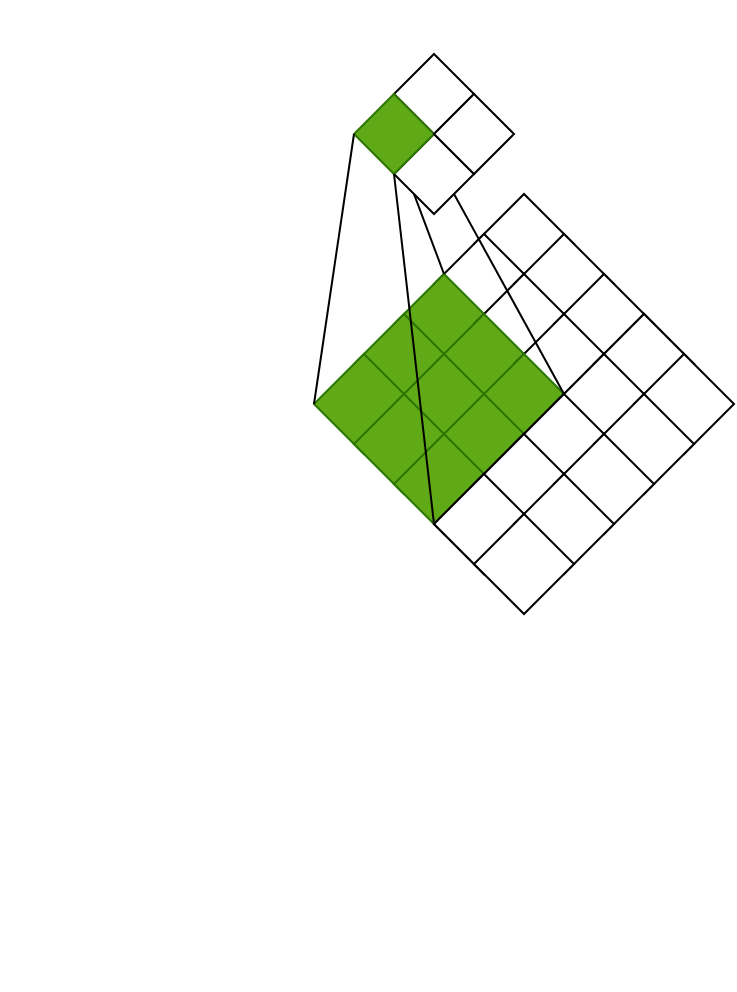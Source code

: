 <mxfile version="14.1.8" type="github">
  <diagram id="pWRSaCMweluWEHG15Mob" name="第 1 页">
    <mxGraphModel dx="1492" dy="317" grid="1" gridSize="10" guides="1" tooltips="1" connect="1" arrows="1" fold="1" page="1" pageScale="1" pageWidth="827" pageHeight="1169" background="none" math="0" shadow="0">
      <root>
        <mxCell id="0" />
        <mxCell id="1" parent="0" />
        <mxCell id="ipf5p0z7watSqCB14Waq-57" style="edgeStyle=orthogonalEdgeStyle;rounded=1;orthogonalLoop=1;jettySize=auto;html=1;exitX=0.5;exitY=1;exitDx=0;exitDy=0;entryX=0.628;entryY=1.007;entryDx=0;entryDy=0;entryPerimeter=0;strokeColor=none;" parent="1" edge="1">
          <mxGeometry relative="1" as="geometry">
            <mxPoint x="90" y="500" as="sourcePoint" />
            <mxPoint x="91.4" y="80.14" as="targetPoint" />
            <Array as="points">
              <mxPoint x="-10" y="20" />
            </Array>
          </mxGeometry>
        </mxCell>
        <mxCell id="MHLeArbjAZv4dwWYcliC-82" value="" style="group" vertex="1" connectable="0" parent="1">
          <mxGeometry x="140" y="110" width="210" height="210" as="geometry" />
        </mxCell>
        <mxCell id="MHLeArbjAZv4dwWYcliC-75" value="" style="rhombus;whiteSpace=wrap;html=1;direction=south;" vertex="1" parent="MHLeArbjAZv4dwWYcliC-82">
          <mxGeometry x="80" width="50" height="50" as="geometry" />
        </mxCell>
        <mxCell id="MHLeArbjAZv4dwWYcliC-76" value="" style="rhombus;whiteSpace=wrap;html=1;" vertex="1" parent="MHLeArbjAZv4dwWYcliC-82">
          <mxGeometry x="60" y="20" width="50" height="50" as="geometry" />
        </mxCell>
        <mxCell id="MHLeArbjAZv4dwWYcliC-78" value="" style="rhombus;whiteSpace=wrap;html=1;fillColor=#60a917;strokeColor=#2D7600;fontColor=#ffffff;" vertex="1" parent="MHLeArbjAZv4dwWYcliC-82">
          <mxGeometry x="40" y="40" width="50" height="50" as="geometry" />
        </mxCell>
        <mxCell id="MHLeArbjAZv4dwWYcliC-79" value="" style="rhombus;whiteSpace=wrap;html=1;fillColor=#60a917;strokeColor=#2D7600;fontColor=#ffffff;" vertex="1" parent="MHLeArbjAZv4dwWYcliC-82">
          <mxGeometry x="20" y="60" width="50" height="50" as="geometry" />
        </mxCell>
        <mxCell id="MHLeArbjAZv4dwWYcliC-80" value="" style="rhombus;whiteSpace=wrap;html=1;fillColor=#60a917;strokeColor=#2D7600;fontColor=#ffffff;" vertex="1" parent="MHLeArbjAZv4dwWYcliC-82">
          <mxGeometry y="80" width="50" height="50" as="geometry" />
        </mxCell>
        <mxCell id="MHLeArbjAZv4dwWYcliC-87" value="" style="rhombus;whiteSpace=wrap;html=1;" vertex="1" parent="MHLeArbjAZv4dwWYcliC-82">
          <mxGeometry x="100" y="20" width="50" height="50" as="geometry" />
        </mxCell>
        <mxCell id="MHLeArbjAZv4dwWYcliC-88" value="" style="rhombus;whiteSpace=wrap;html=1;" vertex="1" parent="MHLeArbjAZv4dwWYcliC-82">
          <mxGeometry x="80" y="40" width="50" height="50" as="geometry" />
        </mxCell>
        <mxCell id="MHLeArbjAZv4dwWYcliC-89" value="" style="rhombus;whiteSpace=wrap;html=1;fillColor=#60a917;strokeColor=#2D7600;fontColor=#ffffff;" vertex="1" parent="MHLeArbjAZv4dwWYcliC-82">
          <mxGeometry x="60" y="60" width="50" height="50" as="geometry" />
        </mxCell>
        <mxCell id="MHLeArbjAZv4dwWYcliC-90" value="" style="rhombus;whiteSpace=wrap;html=1;fillColor=#60a917;strokeColor=#2D7600;fontColor=#ffffff;" vertex="1" parent="MHLeArbjAZv4dwWYcliC-82">
          <mxGeometry x="40" y="80" width="50" height="50" as="geometry" />
        </mxCell>
        <mxCell id="MHLeArbjAZv4dwWYcliC-91" value="" style="rhombus;whiteSpace=wrap;html=1;fillColor=#60a917;strokeColor=#2D7600;fontColor=#ffffff;" vertex="1" parent="MHLeArbjAZv4dwWYcliC-82">
          <mxGeometry x="20" y="100" width="50" height="50" as="geometry" />
        </mxCell>
        <mxCell id="MHLeArbjAZv4dwWYcliC-92" value="" style="group" vertex="1" connectable="0" parent="MHLeArbjAZv4dwWYcliC-82">
          <mxGeometry x="40" y="40" width="170" height="170" as="geometry" />
        </mxCell>
        <mxCell id="MHLeArbjAZv4dwWYcliC-93" value="" style="rhombus;whiteSpace=wrap;html=1;direction=south;" vertex="1" parent="MHLeArbjAZv4dwWYcliC-92">
          <mxGeometry x="80" width="50" height="50" as="geometry" />
        </mxCell>
        <mxCell id="MHLeArbjAZv4dwWYcliC-94" value="" style="rhombus;whiteSpace=wrap;html=1;" vertex="1" parent="MHLeArbjAZv4dwWYcliC-92">
          <mxGeometry x="60" y="20" width="50" height="50" as="geometry" />
        </mxCell>
        <mxCell id="MHLeArbjAZv4dwWYcliC-95" value="" style="rhombus;whiteSpace=wrap;html=1;fillColor=#60a917;strokeColor=#2D7600;fontColor=#ffffff;" vertex="1" parent="MHLeArbjAZv4dwWYcliC-92">
          <mxGeometry x="40" y="40" width="50" height="50" as="geometry" />
        </mxCell>
        <mxCell id="MHLeArbjAZv4dwWYcliC-96" value="" style="rhombus;whiteSpace=wrap;html=1;fillColor=#60a917;strokeColor=#2D7600;fontColor=#ffffff;" vertex="1" parent="MHLeArbjAZv4dwWYcliC-92">
          <mxGeometry x="20" y="60" width="50" height="50" as="geometry" />
        </mxCell>
        <mxCell id="MHLeArbjAZv4dwWYcliC-97" value="" style="rhombus;whiteSpace=wrap;html=1;fillColor=#60a917;strokeColor=#2D7600;fontColor=#ffffff;" vertex="1" parent="MHLeArbjAZv4dwWYcliC-92">
          <mxGeometry y="80" width="50" height="50" as="geometry" />
        </mxCell>
        <mxCell id="MHLeArbjAZv4dwWYcliC-98" value="" style="rhombus;whiteSpace=wrap;html=1;" vertex="1" parent="MHLeArbjAZv4dwWYcliC-92">
          <mxGeometry x="100" y="20" width="50" height="50" as="geometry" />
        </mxCell>
        <mxCell id="MHLeArbjAZv4dwWYcliC-99" value="" style="rhombus;whiteSpace=wrap;html=1;" vertex="1" parent="MHLeArbjAZv4dwWYcliC-92">
          <mxGeometry x="80" y="40" width="50" height="50" as="geometry" />
        </mxCell>
        <mxCell id="MHLeArbjAZv4dwWYcliC-100" value="" style="rhombus;whiteSpace=wrap;html=1;" vertex="1" parent="MHLeArbjAZv4dwWYcliC-92">
          <mxGeometry x="60" y="60" width="50" height="50" as="geometry" />
        </mxCell>
        <mxCell id="MHLeArbjAZv4dwWYcliC-101" value="" style="rhombus;whiteSpace=wrap;html=1;" vertex="1" parent="MHLeArbjAZv4dwWYcliC-92">
          <mxGeometry x="40" y="80" width="50" height="50" as="geometry" />
        </mxCell>
        <mxCell id="MHLeArbjAZv4dwWYcliC-102" value="" style="rhombus;whiteSpace=wrap;html=1;" vertex="1" parent="MHLeArbjAZv4dwWYcliC-92">
          <mxGeometry x="20" y="100" width="50" height="50" as="geometry" />
        </mxCell>
        <mxCell id="MHLeArbjAZv4dwWYcliC-104" value="" style="group" vertex="1" connectable="0" parent="MHLeArbjAZv4dwWYcliC-92">
          <mxGeometry x="20" y="20" width="150" height="150" as="geometry" />
        </mxCell>
        <mxCell id="MHLeArbjAZv4dwWYcliC-105" value="" style="rhombus;whiteSpace=wrap;html=1;direction=south;" vertex="1" parent="MHLeArbjAZv4dwWYcliC-104">
          <mxGeometry x="80" width="50" height="50" as="geometry" />
        </mxCell>
        <mxCell id="MHLeArbjAZv4dwWYcliC-106" value="" style="rhombus;whiteSpace=wrap;html=1;" vertex="1" parent="MHLeArbjAZv4dwWYcliC-104">
          <mxGeometry x="60" y="20" width="50" height="50" as="geometry" />
        </mxCell>
        <mxCell id="MHLeArbjAZv4dwWYcliC-107" value="" style="rhombus;whiteSpace=wrap;html=1;" vertex="1" parent="MHLeArbjAZv4dwWYcliC-104">
          <mxGeometry x="40" y="40" width="50" height="50" as="geometry" />
        </mxCell>
        <mxCell id="MHLeArbjAZv4dwWYcliC-108" value="" style="rhombus;whiteSpace=wrap;html=1;" vertex="1" parent="MHLeArbjAZv4dwWYcliC-104">
          <mxGeometry x="20" y="60" width="50" height="50" as="geometry" />
        </mxCell>
        <mxCell id="MHLeArbjAZv4dwWYcliC-109" value="" style="rhombus;whiteSpace=wrap;html=1;" vertex="1" parent="MHLeArbjAZv4dwWYcliC-104">
          <mxGeometry y="80" width="50" height="50" as="geometry" />
        </mxCell>
        <mxCell id="MHLeArbjAZv4dwWYcliC-110" value="" style="rhombus;whiteSpace=wrap;html=1;" vertex="1" parent="MHLeArbjAZv4dwWYcliC-104">
          <mxGeometry x="100" y="20" width="50" height="50" as="geometry" />
        </mxCell>
        <mxCell id="MHLeArbjAZv4dwWYcliC-111" value="" style="rhombus;whiteSpace=wrap;html=1;" vertex="1" parent="MHLeArbjAZv4dwWYcliC-104">
          <mxGeometry x="80" y="40" width="50" height="50" as="geometry" />
        </mxCell>
        <mxCell id="MHLeArbjAZv4dwWYcliC-112" value="" style="rhombus;whiteSpace=wrap;html=1;" vertex="1" parent="MHLeArbjAZv4dwWYcliC-104">
          <mxGeometry x="60" y="60" width="50" height="50" as="geometry" />
        </mxCell>
        <mxCell id="MHLeArbjAZv4dwWYcliC-113" value="" style="rhombus;whiteSpace=wrap;html=1;" vertex="1" parent="MHLeArbjAZv4dwWYcliC-104">
          <mxGeometry x="40" y="80" width="50" height="50" as="geometry" />
        </mxCell>
        <mxCell id="MHLeArbjAZv4dwWYcliC-114" value="" style="rhombus;whiteSpace=wrap;html=1;" vertex="1" parent="MHLeArbjAZv4dwWYcliC-104">
          <mxGeometry x="20" y="100" width="50" height="50" as="geometry" />
        </mxCell>
        <mxCell id="MHLeArbjAZv4dwWYcliC-119" value="" style="rhombus;whiteSpace=wrap;html=1;" vertex="1" parent="1">
          <mxGeometry x="180" y="80" width="40" height="40" as="geometry" />
        </mxCell>
        <mxCell id="MHLeArbjAZv4dwWYcliC-121" value="" style="rhombus;whiteSpace=wrap;html=1;" vertex="1" parent="1">
          <mxGeometry x="180" y="40" width="40" height="40" as="geometry" />
        </mxCell>
        <mxCell id="MHLeArbjAZv4dwWYcliC-122" value="" style="rhombus;whiteSpace=wrap;html=1;fillColor=#60a917;strokeColor=#2D7600;fontColor=#ffffff;" vertex="1" parent="1">
          <mxGeometry x="160" y="60" width="40" height="40" as="geometry" />
        </mxCell>
        <mxCell id="MHLeArbjAZv4dwWYcliC-120" value="" style="rhombus;whiteSpace=wrap;html=1;" vertex="1" parent="1">
          <mxGeometry x="200" y="60" width="40" height="40" as="geometry" />
        </mxCell>
        <mxCell id="MHLeArbjAZv4dwWYcliC-143" value="" style="endArrow=none;html=1;exitX=1;exitY=1;exitDx=0;exitDy=0;entryX=0.5;entryY=0;entryDx=0;entryDy=0;" edge="1" parent="1" source="MHLeArbjAZv4dwWYcliC-119" target="MHLeArbjAZv4dwWYcliC-107">
          <mxGeometry width="50" height="50" relative="1" as="geometry">
            <mxPoint x="300" y="220" as="sourcePoint" />
            <mxPoint x="350" y="170" as="targetPoint" />
          </mxGeometry>
        </mxCell>
        <mxCell id="MHLeArbjAZv4dwWYcliC-144" value="" style="endArrow=none;html=1;exitX=0;exitY=1;exitDx=0;exitDy=0;entryX=0.5;entryY=0;entryDx=0;entryDy=0;" edge="1" parent="1" source="MHLeArbjAZv4dwWYcliC-119" target="MHLeArbjAZv4dwWYcliC-78">
          <mxGeometry width="50" height="50" relative="1" as="geometry">
            <mxPoint x="300" y="220" as="sourcePoint" />
            <mxPoint x="350" y="170" as="targetPoint" />
          </mxGeometry>
        </mxCell>
        <mxCell id="MHLeArbjAZv4dwWYcliC-145" value="" style="endArrow=none;html=1;exitX=0.5;exitY=1;exitDx=0;exitDy=0;entryX=0;entryY=0.5;entryDx=0;entryDy=0;" edge="1" parent="1" source="MHLeArbjAZv4dwWYcliC-122" target="MHLeArbjAZv4dwWYcliC-109">
          <mxGeometry width="50" height="50" relative="1" as="geometry">
            <mxPoint x="300" y="220" as="sourcePoint" />
            <mxPoint x="350" y="170" as="targetPoint" />
          </mxGeometry>
        </mxCell>
        <mxCell id="MHLeArbjAZv4dwWYcliC-146" value="" style="endArrow=none;html=1;exitX=0;exitY=0.5;exitDx=0;exitDy=0;entryX=0;entryY=0.5;entryDx=0;entryDy=0;" edge="1" parent="1" source="MHLeArbjAZv4dwWYcliC-122" target="MHLeArbjAZv4dwWYcliC-80">
          <mxGeometry width="50" height="50" relative="1" as="geometry">
            <mxPoint x="300" y="220" as="sourcePoint" />
            <mxPoint x="350" y="170" as="targetPoint" />
          </mxGeometry>
        </mxCell>
      </root>
    </mxGraphModel>
  </diagram>
</mxfile>
